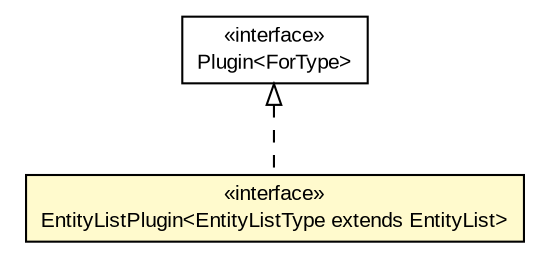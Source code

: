 #!/usr/local/bin/dot
#
# Class diagram 
# Generated by UMLGraph version 5.1 (http://www.umlgraph.org/)
#

digraph G {
	edge [fontname="arial",fontsize=10,labelfontname="arial",labelfontsize=10];
	node [fontname="arial",fontsize=10,shape=plaintext];
	nodesep=0.25;
	ranksep=0.5;
	// io.nextweb.plugins.Plugin<ForType>
	c7204 [label=<<table title="io.nextweb.plugins.Plugin" border="0" cellborder="1" cellspacing="0" cellpadding="2" port="p" href="./Plugin.html">
		<tr><td><table border="0" cellspacing="0" cellpadding="1">
<tr><td align="center" balign="center"> &#171;interface&#187; </td></tr>
<tr><td align="center" balign="center"> Plugin&lt;ForType&gt; </td></tr>
		</table></td></tr>
		</table>>, fontname="arial", fontcolor="black", fontsize=10.0];
	// io.nextweb.plugins.EntityListPlugin<EntityListType extends io.nextweb.EntityList>
	c7205 [label=<<table title="io.nextweb.plugins.EntityListPlugin" border="0" cellborder="1" cellspacing="0" cellpadding="2" port="p" bgcolor="lemonChiffon" href="./EntityListPlugin.html">
		<tr><td><table border="0" cellspacing="0" cellpadding="1">
<tr><td align="center" balign="center"> &#171;interface&#187; </td></tr>
<tr><td align="center" balign="center"> EntityListPlugin&lt;EntityListType extends EntityList&gt; </td></tr>
		</table></td></tr>
		</table>>, fontname="arial", fontcolor="black", fontsize=10.0];
	//io.nextweb.plugins.EntityListPlugin<EntityListType extends io.nextweb.EntityList> implements io.nextweb.plugins.Plugin<ForType>
	c7204:p -> c7205:p [dir=back,arrowtail=empty,style=dashed];
}

